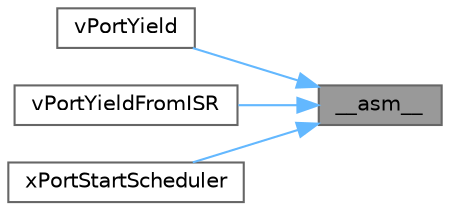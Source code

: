 digraph "__asm__"
{
 // LATEX_PDF_SIZE
  bgcolor="transparent";
  edge [fontname=Helvetica,fontsize=10,labelfontname=Helvetica,labelfontsize=10];
  node [fontname=Helvetica,fontsize=10,shape=box,height=0.2,width=0.4];
  rankdir="RL";
  Node1 [id="Node000001",label="__asm__",height=0.2,width=0.4,color="gray40", fillcolor="grey60", style="filled", fontcolor="black",tooltip=" "];
  Node1 -> Node2 [id="edge1_Node000001_Node000002",dir="back",color="steelblue1",style="solid",tooltip=" "];
  Node2 [id="Node000002",label="vPortYield",height=0.2,width=0.4,color="grey40", fillcolor="white", style="filled",URL="$_third_party_2_g_c_c_2_a_tmega_2port_8c.html#add01c927fb689f7ec170e42d47d27927",tooltip="Yield the CPU."];
  Node1 -> Node3 [id="edge2_Node000001_Node000003",dir="back",color="steelblue1",style="solid",tooltip=" "];
  Node3 [id="Node000003",label="vPortYieldFromISR",height=0.2,width=0.4,color="grey40", fillcolor="white", style="filled",URL="$_third_party_2_g_c_c_2_a_tmega_2port_8c.html#afdcc79704f1ce3c8790268b732b7911d",tooltip=" "];
  Node1 -> Node4 [id="edge3_Node000001_Node000004",dir="back",color="steelblue1",style="solid",tooltip=" "];
  Node4 [id="Node000004",label="xPortStartScheduler",height=0.2,width=0.4,color="grey40", fillcolor="white", style="filled",URL="$_third_party_2_g_c_c_2_a_tmega_2port_8c.html#ade5a8c6666e7413a0355cc252029c5c6",tooltip="start the freertos scheduler, go to the first task"];
}
